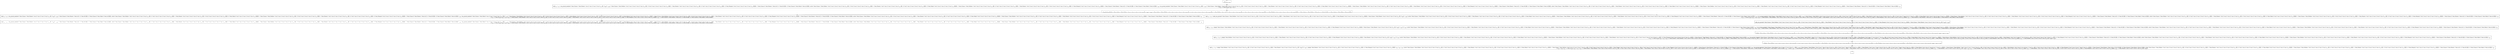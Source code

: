 digraph {
    graph [rankdir=TB
          ,bgcolor=transparent];
    node [shape=box
         ,fillcolor=white
         ,style=filled];
    0 [label=<O <BR/> neq(v<SUB>211</SUB>, v<SUB>211</SUB>)>];
    1 [label=<C <BR/> neq(v<SUB>217</SUB>, v<SUB>217</SUB>), non_ground_member(C Term [Clause C Term [Parent C Succ [C Succ [C Succ [C Succ [v<SUB>217</SUB>]]]] : [v<SUB>86</SUB>]] : v<SUB>128</SUB>], C Term [Clause C Term [Mother C Var [C Succ [C Succ [C Succ [C Succ [v<SUB>217</SUB>]]]]] : [C Var [C Succ [C Succ [C Succ [C Succ [v<SUB>217</SUB>]]]]]]] : C Term [Parent C Var [C Succ [C Succ [C Succ [C Succ [v<SUB>217</SUB>]]]]] : [C Var [C Succ [C Succ [C Succ [C Succ [v<SUB>217</SUB>]]]]]]] : [C Term [Female [C Var [C Succ [C Succ [C Succ [C Succ [v<SUB>217</SUB>]]]]]]]]] : C Term [Clause [C Term [Parent C Term [A []] : [C Term [B []]]]]] : [C Term [Clause [C Term [Male [C Term [A []]]]]]]), solve(C Term [Clause C Term [Father C Var [C Succ [C Succ [C Succ [C Succ [v<SUB>217</SUB>]]]]] : [C Var [C Succ [C Succ [C Succ [C Succ [v<SUB>217</SUB>]]]]]]] : C Term [Parent C Var [C Succ [C Succ [C Succ [C Succ [v<SUB>217</SUB>]]]]] : [C Var [C Succ [C Succ [C Succ [C Succ [v<SUB>217</SUB>]]]]]]] : [C Term [Male [C Var [C Succ [C Succ [C Succ [C Succ [v<SUB>217</SUB>]]]]]]]]] : C Term [Clause C Term [Mother C Var [C Succ [C Succ [C Succ [C Succ [v<SUB>217</SUB>]]]]] : [C Var [C Succ [C Succ [C Succ [C Succ [v<SUB>217</SUB>]]]]]]] : C Term [Parent C Var [C Succ [C Succ [C Succ [C Succ [v<SUB>217</SUB>]]]]] : [C Var [C Succ [C Succ [C Succ [C Succ [v<SUB>217</SUB>]]]]]]] : [C Term [Female [C Var [C Succ [C Succ [C Succ [C Succ [v<SUB>217</SUB>]]]]]]]]] : C Term [Clause [C Term [Parent C Term [A []] : [C Term [B []]]]]] : [C Term [Clause [C Term [Male [C Term [A []]]]]]], v<SUB>128</SUB>), non_ground_member(C Term [Clause C Term [Male [C Succ [C Succ [C Succ [C Succ [v<SUB>217</SUB>]]]]]] : v<SUB>133</SUB>], C Term [Clause C Term [Father C Var [C Succ [C Succ [C Succ [C Succ [v<SUB>217</SUB>]]]]] : [C Var [C Succ [C Succ [C Succ [C Succ [v<SUB>217</SUB>]]]]]]] : C Term [Parent C Var [C Succ [C Succ [C Succ [C Succ [v<SUB>217</SUB>]]]]] : [C Var [C Succ [C Succ [C Succ [C Succ [v<SUB>217</SUB>]]]]]]] : [C Term [Male [C Var [C Succ [C Succ [C Succ [C Succ [v<SUB>217</SUB>]]]]]]]]] : C Term [Clause C Term [Mother C Var [C Succ [C Succ [C Succ [C Succ [v<SUB>217</SUB>]]]]] : [C Var [C Succ [C Succ [C Succ [C Succ [v<SUB>217</SUB>]]]]]]] : C Term [Parent C Var [C Succ [C Succ [C Succ [C Succ [v<SUB>217</SUB>]]]]] : [C Var [C Succ [C Succ [C Succ [C Succ [v<SUB>217</SUB>]]]]]]] : [C Term [Female [C Var [C Succ [C Succ [C Succ [C Succ [v<SUB>217</SUB>]]]]]]]]] : C Term [Clause [C Term [Parent C Term [A []] : [C Term [B []]]]]] : [C Term [Clause [C Term [Male [C Term [A []]]]]]]), solve(C Term [Clause C Term [Father C Var [C Succ [C Succ [C Succ [C Succ [v<SUB>217</SUB>]]]]] : [C Var [C Succ [C Succ [C Succ [C Succ [v<SUB>217</SUB>]]]]]]] : C Term [Parent C Var [C Succ [C Succ [C Succ [C Succ [v<SUB>217</SUB>]]]]] : [C Var [C Succ [C Succ [C Succ [C Succ [v<SUB>217</SUB>]]]]]]] : [C Term [Male [C Var [C Succ [C Succ [C Succ [C Succ [v<SUB>217</SUB>]]]]]]]]] : C Term [Clause C Term [Mother C Var [C Succ [C Succ [C Succ [C Succ [v<SUB>217</SUB>]]]]] : [C Var [C Succ [C Succ [C Succ [C Succ [v<SUB>217</SUB>]]]]]]] : C Term [Parent C Var [C Succ [C Succ [C Succ [C Succ [v<SUB>217</SUB>]]]]] : [C Var [C Succ [C Succ [C Succ [C Succ [v<SUB>217</SUB>]]]]]]] : [C Term [Female [C Var [C Succ [C Succ [C Succ [C Succ [v<SUB>217</SUB>]]]]]]]]] : C Term [Clause [C Term [Parent C Term [A []] : [C Term [B []]]]]] : [C Term [Clause [C Term [Male [C Term [A []]]]]]], v<SUB>133</SUB>) <BR/>  [ v<SUB>211</SUB> &rarr; C Succ [v<SUB>216</SUB>], v<SUB>216</SUB> &rarr; v<SUB>217</SUB> ] >];
    2 [label=<O <BR/> non_ground_member(C Term [Clause C Term [Parent C Succ [C Succ [C Succ [C Succ [v<SUB>217</SUB>]]]] : [v<SUB>86</SUB>]] : v<SUB>128</SUB>], C Term [Clause C Term [Mother C Var [C Succ [C Succ [C Succ [C Succ [v<SUB>217</SUB>]]]]] : [C Var [C Succ [C Succ [C Succ [C Succ [v<SUB>217</SUB>]]]]]]] : C Term [Parent C Var [C Succ [C Succ [C Succ [C Succ [v<SUB>217</SUB>]]]]] : [C Var [C Succ [C Succ [C Succ [C Succ [v<SUB>217</SUB>]]]]]]] : [C Term [Female [C Var [C Succ [C Succ [C Succ [C Succ [v<SUB>217</SUB>]]]]]]]]] : C Term [Clause [C Term [Parent C Term [A []] : [C Term [B []]]]]] : [C Term [Clause [C Term [Male [C Term [A []]]]]]])>];
    3 [label=<C <BR/> neq(v<SUB>217</SUB>, v<SUB>217</SUB>), non_ground_member(C Term [Clause C Term [Parent C Succ [C Succ [C Succ [C Succ [v<SUB>217</SUB>]]]] : [v<SUB>86</SUB>]] : v<SUB>128</SUB>], C Term [Clause [C Term [Parent C Term [A []] : [C Term [B []]]]]] : [C Term [Clause [C Term [Male [C Term [A []]]]]]]), solve(C Term [Clause C Term [Father C Var [C Succ [C Succ [C Succ [C Succ [v<SUB>217</SUB>]]]]] : [C Var [C Succ [C Succ [C Succ [C Succ [v<SUB>217</SUB>]]]]]]] : C Term [Parent C Var [C Succ [C Succ [C Succ [C Succ [v<SUB>217</SUB>]]]]] : [C Var [C Succ [C Succ [C Succ [C Succ [v<SUB>217</SUB>]]]]]]] : [C Term [Male [C Var [C Succ [C Succ [C Succ [C Succ [v<SUB>217</SUB>]]]]]]]]] : C Term [Clause C Term [Mother C Var [C Succ [C Succ [C Succ [C Succ [v<SUB>217</SUB>]]]]] : [C Var [C Succ [C Succ [C Succ [C Succ [v<SUB>217</SUB>]]]]]]] : C Term [Parent C Var [C Succ [C Succ [C Succ [C Succ [v<SUB>217</SUB>]]]]] : [C Var [C Succ [C Succ [C Succ [C Succ [v<SUB>217</SUB>]]]]]]] : [C Term [Female [C Var [C Succ [C Succ [C Succ [C Succ [v<SUB>217</SUB>]]]]]]]]] : C Term [Clause [C Term [Parent C Term [A []] : [C Term [B []]]]]] : [C Term [Clause [C Term [Male [C Term [A []]]]]]], v<SUB>128</SUB>), non_ground_member(C Term [Clause C Term [Male [C Succ [C Succ [C Succ [C Succ [v<SUB>217</SUB>]]]]]] : v<SUB>133</SUB>], C Term [Clause C Term [Father C Var [C Succ [C Succ [C Succ [C Succ [v<SUB>217</SUB>]]]]] : [C Var [C Succ [C Succ [C Succ [C Succ [v<SUB>217</SUB>]]]]]]] : C Term [Parent C Var [C Succ [C Succ [C Succ [C Succ [v<SUB>217</SUB>]]]]] : [C Var [C Succ [C Succ [C Succ [C Succ [v<SUB>217</SUB>]]]]]]] : [C Term [Male [C Var [C Succ [C Succ [C Succ [C Succ [v<SUB>217</SUB>]]]]]]]]] : C Term [Clause C Term [Mother C Var [C Succ [C Succ [C Succ [C Succ [v<SUB>217</SUB>]]]]] : [C Var [C Succ [C Succ [C Succ [C Succ [v<SUB>217</SUB>]]]]]]] : C Term [Parent C Var [C Succ [C Succ [C Succ [C Succ [v<SUB>217</SUB>]]]]] : [C Var [C Succ [C Succ [C Succ [C Succ [v<SUB>217</SUB>]]]]]]] : [C Term [Female [C Var [C Succ [C Succ [C Succ [C Succ [v<SUB>217</SUB>]]]]]]]]] : C Term [Clause [C Term [Parent C Term [A []] : [C Term [B []]]]]] : [C Term [Clause [C Term [Male [C Term [A []]]]]]]), solve(C Term [Clause C Term [Father C Var [C Succ [C Succ [C Succ [C Succ [v<SUB>217</SUB>]]]]] : [C Var [C Succ [C Succ [C Succ [C Succ [v<SUB>217</SUB>]]]]]]] : C Term [Parent C Var [C Succ [C Succ [C Succ [C Succ [v<SUB>217</SUB>]]]]] : [C Var [C Succ [C Succ [C Succ [C Succ [v<SUB>217</SUB>]]]]]]] : [C Term [Male [C Var [C Succ [C Succ [C Succ [C Succ [v<SUB>217</SUB>]]]]]]]]] : C Term [Clause C Term [Mother C Var [C Succ [C Succ [C Succ [C Succ [v<SUB>217</SUB>]]]]] : [C Var [C Succ [C Succ [C Succ [C Succ [v<SUB>217</SUB>]]]]]]] : C Term [Parent C Var [C Succ [C Succ [C Succ [C Succ [v<SUB>217</SUB>]]]]] : [C Var [C Succ [C Succ [C Succ [C Succ [v<SUB>217</SUB>]]]]]]] : [C Term [Female [C Var [C Succ [C Succ [C Succ [C Succ [v<SUB>217</SUB>]]]]]]]]] : C Term [Clause [C Term [Parent C Term [A []] : [C Term [B []]]]]] : [C Term [Clause [C Term [Male [C Term [A []]]]]]], v<SUB>133</SUB>) <BR/>  [ v<SUB>211</SUB> &rarr; C Succ [v<SUB>216</SUB>], v<SUB>216</SUB> &rarr; v<SUB>217</SUB>, v<SUB>218</SUB> &rarr; C Term [Clause C Term [Mother C Var [C Succ [C Succ [C Succ [C Succ [v<SUB>217</SUB>]]]]] : [C Var [C Succ [C Succ [C Succ [C Succ [v<SUB>217</SUB>]]]]]]] : C Term [Parent C Var [C Succ [C Succ [C Succ [C Succ [v<SUB>217</SUB>]]]]] : [C Var [C Succ [C Succ [C Succ [C Succ [v<SUB>217</SUB>]]]]]]] : [C Term [Female [C Var [C Succ [C Succ [C Succ [C Succ [v<SUB>217</SUB>]]]]]]]]], v<SUB>219</SUB> &rarr; C Term [Clause [C Term [Parent C Term [A []] : [C Term [B []]]]]] : [C Term [Clause [C Term [Male [C Term [A []]]]]]] ] >];
    4 [label=<C <BR/> neq(v<SUB>217</SUB>, v<SUB>217</SUB>), make_non_ground(C Term [Clause C Term [Mother C Var [C Succ [C Succ [C Succ [C Succ [v<SUB>217</SUB>]]]]] : [C Var [C Succ [C Succ [C Succ [C Succ [v<SUB>217</SUB>]]]]]]] : C Term [Parent C Var [C Succ [C Succ [C Succ [C Succ [v<SUB>217</SUB>]]]]] : [C Var [C Succ [C Succ [C Succ [C Succ [v<SUB>217</SUB>]]]]]]] : [C Term [Female [C Var [C Succ [C Succ [C Succ [C Succ [v<SUB>217</SUB>]]]]]]]]], C Term [Clause C Term [Parent C Succ [C Succ [C Succ [C Succ [v<SUB>217</SUB>]]]] : [v<SUB>86</SUB>]] : v<SUB>128</SUB>]), solve(C Term [Clause C Term [Father C Var [C Succ [C Succ [C Succ [C Succ [v<SUB>217</SUB>]]]]] : [C Var [C Succ [C Succ [C Succ [C Succ [v<SUB>217</SUB>]]]]]]] : C Term [Parent C Var [C Succ [C Succ [C Succ [C Succ [v<SUB>217</SUB>]]]]] : [C Var [C Succ [C Succ [C Succ [C Succ [v<SUB>217</SUB>]]]]]]] : [C Term [Male [C Var [C Succ [C Succ [C Succ [C Succ [v<SUB>217</SUB>]]]]]]]]] : C Term [Clause C Term [Mother C Var [C Succ [C Succ [C Succ [C Succ [v<SUB>217</SUB>]]]]] : [C Var [C Succ [C Succ [C Succ [C Succ [v<SUB>217</SUB>]]]]]]] : C Term [Parent C Var [C Succ [C Succ [C Succ [C Succ [v<SUB>217</SUB>]]]]] : [C Var [C Succ [C Succ [C Succ [C Succ [v<SUB>217</SUB>]]]]]]] : [C Term [Female [C Var [C Succ [C Succ [C Succ [C Succ [v<SUB>217</SUB>]]]]]]]]] : C Term [Clause [C Term [Parent C Term [A []] : [C Term [B []]]]]] : [C Term [Clause [C Term [Male [C Term [A []]]]]]], v<SUB>128</SUB>), non_ground_member(C Term [Clause C Term [Male [C Succ [C Succ [C Succ [C Succ [v<SUB>217</SUB>]]]]]] : v<SUB>133</SUB>], C Term [Clause C Term [Father C Var [C Succ [C Succ [C Succ [C Succ [v<SUB>217</SUB>]]]]] : [C Var [C Succ [C Succ [C Succ [C Succ [v<SUB>217</SUB>]]]]]]] : C Term [Parent C Var [C Succ [C Succ [C Succ [C Succ [v<SUB>217</SUB>]]]]] : [C Var [C Succ [C Succ [C Succ [C Succ [v<SUB>217</SUB>]]]]]]] : [C Term [Male [C Var [C Succ [C Succ [C Succ [C Succ [v<SUB>217</SUB>]]]]]]]]] : C Term [Clause C Term [Mother C Var [C Succ [C Succ [C Succ [C Succ [v<SUB>217</SUB>]]]]] : [C Var [C Succ [C Succ [C Succ [C Succ [v<SUB>217</SUB>]]]]]]] : C Term [Parent C Var [C Succ [C Succ [C Succ [C Succ [v<SUB>217</SUB>]]]]] : [C Var [C Succ [C Succ [C Succ [C Succ [v<SUB>217</SUB>]]]]]]] : [C Term [Female [C Var [C Succ [C Succ [C Succ [C Succ [v<SUB>217</SUB>]]]]]]]]] : C Term [Clause [C Term [Parent C Term [A []] : [C Term [B []]]]]] : [C Term [Clause [C Term [Male [C Term [A []]]]]]]), solve(C Term [Clause C Term [Father C Var [C Succ [C Succ [C Succ [C Succ [v<SUB>217</SUB>]]]]] : [C Var [C Succ [C Succ [C Succ [C Succ [v<SUB>217</SUB>]]]]]]] : C Term [Parent C Var [C Succ [C Succ [C Succ [C Succ [v<SUB>217</SUB>]]]]] : [C Var [C Succ [C Succ [C Succ [C Succ [v<SUB>217</SUB>]]]]]]] : [C Term [Male [C Var [C Succ [C Succ [C Succ [C Succ [v<SUB>217</SUB>]]]]]]]]] : C Term [Clause C Term [Mother C Var [C Succ [C Succ [C Succ [C Succ [v<SUB>217</SUB>]]]]] : [C Var [C Succ [C Succ [C Succ [C Succ [v<SUB>217</SUB>]]]]]]] : C Term [Parent C Var [C Succ [C Succ [C Succ [C Succ [v<SUB>217</SUB>]]]]] : [C Var [C Succ [C Succ [C Succ [C Succ [v<SUB>217</SUB>]]]]]]] : [C Term [Female [C Var [C Succ [C Succ [C Succ [C Succ [v<SUB>217</SUB>]]]]]]]]] : C Term [Clause [C Term [Parent C Term [A []] : [C Term [B []]]]]] : [C Term [Clause [C Term [Male [C Term [A []]]]]]], v<SUB>133</SUB>) <BR/>  [ v<SUB>211</SUB> &rarr; C Succ [v<SUB>216</SUB>], v<SUB>216</SUB> &rarr; v<SUB>217</SUB>, v<SUB>218</SUB> &rarr; C Term [Clause C Term [Mother C Var [C Succ [C Succ [C Succ [C Succ [v<SUB>217</SUB>]]]]] : [C Var [C Succ [C Succ [C Succ [C Succ [v<SUB>217</SUB>]]]]]]] : C Term [Parent C Var [C Succ [C Succ [C Succ [C Succ [v<SUB>217</SUB>]]]]] : [C Var [C Succ [C Succ [C Succ [C Succ [v<SUB>217</SUB>]]]]]]] : [C Term [Female [C Var [C Succ [C Succ [C Succ [C Succ [v<SUB>217</SUB>]]]]]]]]], v<SUB>219</SUB> &rarr; C Term [Clause [C Term [Parent C Term [A []] : [C Term [B []]]]]] : [C Term [Clause [C Term [Male [C Term [A []]]]]]] ] >];
    5 [label=<Leaf <BR/> neq(v<SUB>217</SUB>, v<SUB>217</SUB>), non_ground_member(C Term [Clause C Term [Parent C Succ [C Succ [C Succ [C Succ [v<SUB>217</SUB>]]]] : [v<SUB>86</SUB>]] : v<SUB>128</SUB>], C Term [Clause [C Term [Parent C Term [A []] : [C Term [B []]]]]] : [C Term [Clause [C Term [Male [C Term [A []]]]]]]), solve(C Term [Clause C Term [Father C Var [C Succ [C Succ [C Succ [C Succ [v<SUB>217</SUB>]]]]] : [C Var [C Succ [C Succ [C Succ [C Succ [v<SUB>217</SUB>]]]]]]] : C Term [Parent C Var [C Succ [C Succ [C Succ [C Succ [v<SUB>217</SUB>]]]]] : [C Var [C Succ [C Succ [C Succ [C Succ [v<SUB>217</SUB>]]]]]]] : [C Term [Male [C Var [C Succ [C Succ [C Succ [C Succ [v<SUB>217</SUB>]]]]]]]]] : C Term [Clause C Term [Mother C Var [C Succ [C Succ [C Succ [C Succ [v<SUB>217</SUB>]]]]] : [C Var [C Succ [C Succ [C Succ [C Succ [v<SUB>217</SUB>]]]]]]] : C Term [Parent C Var [C Succ [C Succ [C Succ [C Succ [v<SUB>217</SUB>]]]]] : [C Var [C Succ [C Succ [C Succ [C Succ [v<SUB>217</SUB>]]]]]]] : [C Term [Female [C Var [C Succ [C Succ [C Succ [C Succ [v<SUB>217</SUB>]]]]]]]]] : C Term [Clause [C Term [Parent C Term [A []] : [C Term [B []]]]]] : [C Term [Clause [C Term [Male [C Term [A []]]]]]], v<SUB>128</SUB>), non_ground_member(C Term [Clause C Term [Male [C Succ [C Succ [C Succ [C Succ [v<SUB>217</SUB>]]]]]] : v<SUB>133</SUB>], C Term [Clause C Term [Father C Var [C Succ [C Succ [C Succ [C Succ [v<SUB>217</SUB>]]]]] : [C Var [C Succ [C Succ [C Succ [C Succ [v<SUB>217</SUB>]]]]]]] : C Term [Parent C Var [C Succ [C Succ [C Succ [C Succ [v<SUB>217</SUB>]]]]] : [C Var [C Succ [C Succ [C Succ [C Succ [v<SUB>217</SUB>]]]]]]] : [C Term [Male [C Var [C Succ [C Succ [C Succ [C Succ [v<SUB>217</SUB>]]]]]]]]] : C Term [Clause C Term [Mother C Var [C Succ [C Succ [C Succ [C Succ [v<SUB>217</SUB>]]]]] : [C Var [C Succ [C Succ [C Succ [C Succ [v<SUB>217</SUB>]]]]]]] : C Term [Parent C Var [C Succ [C Succ [C Succ [C Succ [v<SUB>217</SUB>]]]]] : [C Var [C Succ [C Succ [C Succ [C Succ [v<SUB>217</SUB>]]]]]]] : [C Term [Female [C Var [C Succ [C Succ [C Succ [C Succ [v<SUB>217</SUB>]]]]]]]]] : C Term [Clause [C Term [Parent C Term [A []] : [C Term [B []]]]]] : [C Term [Clause [C Term [Male [C Term [A []]]]]]]), solve(C Term [Clause C Term [Father C Var [C Succ [C Succ [C Succ [C Succ [v<SUB>217</SUB>]]]]] : [C Var [C Succ [C Succ [C Succ [C Succ [v<SUB>217</SUB>]]]]]]] : C Term [Parent C Var [C Succ [C Succ [C Succ [C Succ [v<SUB>217</SUB>]]]]] : [C Var [C Succ [C Succ [C Succ [C Succ [v<SUB>217</SUB>]]]]]]] : [C Term [Male [C Var [C Succ [C Succ [C Succ [C Succ [v<SUB>217</SUB>]]]]]]]]] : C Term [Clause C Term [Mother C Var [C Succ [C Succ [C Succ [C Succ [v<SUB>217</SUB>]]]]] : [C Var [C Succ [C Succ [C Succ [C Succ [v<SUB>217</SUB>]]]]]]] : C Term [Parent C Var [C Succ [C Succ [C Succ [C Succ [v<SUB>217</SUB>]]]]] : [C Var [C Succ [C Succ [C Succ [C Succ [v<SUB>217</SUB>]]]]]]] : [C Term [Female [C Var [C Succ [C Succ [C Succ [C Succ [v<SUB>217</SUB>]]]]]]]]] : C Term [Clause [C Term [Parent C Term [A []] : [C Term [B []]]]]] : [C Term [Clause [C Term [Male [C Term [A []]]]]]], v<SUB>133</SUB>) <BR/>  [ v<SUB>211</SUB> &rarr; C Succ [v<SUB>216</SUB>], v<SUB>216</SUB> &rarr; v<SUB>217</SUB>, v<SUB>218</SUB> &rarr; C Term [Clause C Term [Mother C Var [C Succ [C Succ [C Succ [C Succ [v<SUB>217</SUB>]]]]] : [C Var [C Succ [C Succ [C Succ [C Succ [v<SUB>217</SUB>]]]]]]] : C Term [Parent C Var [C Succ [C Succ [C Succ [C Succ [v<SUB>217</SUB>]]]]] : [C Var [C Succ [C Succ [C Succ [C Succ [v<SUB>217</SUB>]]]]]]] : [C Term [Female [C Var [C Succ [C Succ [C Succ [C Succ [v<SUB>217</SUB>]]]]]]]]], v<SUB>219</SUB> &rarr; C Term [Clause [C Term [Parent C Term [A []] : [C Term [B []]]]]] : [C Term [Clause [C Term [Male [C Term [A []]]]]]] ] >];
    6 [label=<O <BR/> make_non_ground(C Term [Clause C Term [Mother C Var [C Succ [C Succ [C Succ [C Succ [v<SUB>217</SUB>]]]]] : [C Var [C Succ [C Succ [C Succ [C Succ [v<SUB>217</SUB>]]]]]]] : C Term [Parent C Var [C Succ [C Succ [C Succ [C Succ [v<SUB>217</SUB>]]]]] : [C Var [C Succ [C Succ [C Succ [C Succ [v<SUB>217</SUB>]]]]]]] : [C Term [Female [C Var [C Succ [C Succ [C Succ [C Succ [v<SUB>217</SUB>]]]]]]]]], C Term [Clause C Term [Parent C Succ [C Succ [C Succ [C Succ [v<SUB>217</SUB>]]]] : [v<SUB>86</SUB>]] : v<SUB>128</SUB>])>];
    7 [label=<C <BR/> neq(v<SUB>217</SUB>, v<SUB>217</SUB>), mkng(C Term [Clause C Term [Mother C Var [C Succ [C Succ [C Succ [C Succ [v<SUB>217</SUB>]]]]] : [C Var [C Succ [C Succ [C Succ [C Succ [v<SUB>217</SUB>]]]]]]] : C Term [Parent C Var [C Succ [C Succ [C Succ [C Succ [v<SUB>217</SUB>]]]]] : [C Var [C Succ [C Succ [C Succ [C Succ [v<SUB>217</SUB>]]]]]]] : [C Term [Female [C Var [C Succ [C Succ [C Succ [C Succ [v<SUB>217</SUB>]]]]]]]]], C Term [Clause C Term [Parent C Succ [C Succ [C Succ [C Succ [v<SUB>217</SUB>]]]] : [v<SUB>86</SUB>]] : v<SUB>128</SUB>], [], v<SUB>220</SUB>), solve(C Term [Clause C Term [Father C Var [C Succ [C Succ [C Succ [C Succ [v<SUB>217</SUB>]]]]] : [C Var [C Succ [C Succ [C Succ [C Succ [v<SUB>217</SUB>]]]]]]] : C Term [Parent C Var [C Succ [C Succ [C Succ [C Succ [v<SUB>217</SUB>]]]]] : [C Var [C Succ [C Succ [C Succ [C Succ [v<SUB>217</SUB>]]]]]]] : [C Term [Male [C Var [C Succ [C Succ [C Succ [C Succ [v<SUB>217</SUB>]]]]]]]]] : C Term [Clause C Term [Mother C Var [C Succ [C Succ [C Succ [C Succ [v<SUB>217</SUB>]]]]] : [C Var [C Succ [C Succ [C Succ [C Succ [v<SUB>217</SUB>]]]]]]] : C Term [Parent C Var [C Succ [C Succ [C Succ [C Succ [v<SUB>217</SUB>]]]]] : [C Var [C Succ [C Succ [C Succ [C Succ [v<SUB>217</SUB>]]]]]]] : [C Term [Female [C Var [C Succ [C Succ [C Succ [C Succ [v<SUB>217</SUB>]]]]]]]]] : C Term [Clause [C Term [Parent C Term [A []] : [C Term [B []]]]]] : [C Term [Clause [C Term [Male [C Term [A []]]]]]], v<SUB>128</SUB>), non_ground_member(C Term [Clause C Term [Male [C Succ [C Succ [C Succ [C Succ [v<SUB>217</SUB>]]]]]] : v<SUB>133</SUB>], C Term [Clause C Term [Father C Var [C Succ [C Succ [C Succ [C Succ [v<SUB>217</SUB>]]]]] : [C Var [C Succ [C Succ [C Succ [C Succ [v<SUB>217</SUB>]]]]]]] : C Term [Parent C Var [C Succ [C Succ [C Succ [C Succ [v<SUB>217</SUB>]]]]] : [C Var [C Succ [C Succ [C Succ [C Succ [v<SUB>217</SUB>]]]]]]] : [C Term [Male [C Var [C Succ [C Succ [C Succ [C Succ [v<SUB>217</SUB>]]]]]]]]] : C Term [Clause C Term [Mother C Var [C Succ [C Succ [C Succ [C Succ [v<SUB>217</SUB>]]]]] : [C Var [C Succ [C Succ [C Succ [C Succ [v<SUB>217</SUB>]]]]]]] : C Term [Parent C Var [C Succ [C Succ [C Succ [C Succ [v<SUB>217</SUB>]]]]] : [C Var [C Succ [C Succ [C Succ [C Succ [v<SUB>217</SUB>]]]]]]] : [C Term [Female [C Var [C Succ [C Succ [C Succ [C Succ [v<SUB>217</SUB>]]]]]]]]] : C Term [Clause [C Term [Parent C Term [A []] : [C Term [B []]]]]] : [C Term [Clause [C Term [Male [C Term [A []]]]]]]), solve(C Term [Clause C Term [Father C Var [C Succ [C Succ [C Succ [C Succ [v<SUB>217</SUB>]]]]] : [C Var [C Succ [C Succ [C Succ [C Succ [v<SUB>217</SUB>]]]]]]] : C Term [Parent C Var [C Succ [C Succ [C Succ [C Succ [v<SUB>217</SUB>]]]]] : [C Var [C Succ [C Succ [C Succ [C Succ [v<SUB>217</SUB>]]]]]]] : [C Term [Male [C Var [C Succ [C Succ [C Succ [C Succ [v<SUB>217</SUB>]]]]]]]]] : C Term [Clause C Term [Mother C Var [C Succ [C Succ [C Succ [C Succ [v<SUB>217</SUB>]]]]] : [C Var [C Succ [C Succ [C Succ [C Succ [v<SUB>217</SUB>]]]]]]] : C Term [Parent C Var [C Succ [C Succ [C Succ [C Succ [v<SUB>217</SUB>]]]]] : [C Var [C Succ [C Succ [C Succ [C Succ [v<SUB>217</SUB>]]]]]]] : [C Term [Female [C Var [C Succ [C Succ [C Succ [C Succ [v<SUB>217</SUB>]]]]]]]]] : C Term [Clause [C Term [Parent C Term [A []] : [C Term [B []]]]]] : [C Term [Clause [C Term [Male [C Term [A []]]]]]], v<SUB>133</SUB>) <BR/>  [ v<SUB>211</SUB> &rarr; C Succ [v<SUB>216</SUB>], v<SUB>216</SUB> &rarr; v<SUB>217</SUB>, v<SUB>218</SUB> &rarr; C Term [Clause C Term [Mother C Var [C Succ [C Succ [C Succ [C Succ [v<SUB>217</SUB>]]]]] : [C Var [C Succ [C Succ [C Succ [C Succ [v<SUB>217</SUB>]]]]]]] : C Term [Parent C Var [C Succ [C Succ [C Succ [C Succ [v<SUB>217</SUB>]]]]] : [C Var [C Succ [C Succ [C Succ [C Succ [v<SUB>217</SUB>]]]]]]] : [C Term [Female [C Var [C Succ [C Succ [C Succ [C Succ [v<SUB>217</SUB>]]]]]]]]], v<SUB>219</SUB> &rarr; C Term [Clause [C Term [Parent C Term [A []] : [C Term [B []]]]]] : [C Term [Clause [C Term [Male [C Term [A []]]]]]] ] >];
    8 [label=<O <BR/> mkng(C Term [Clause C Term [Mother C Var [C Succ [C Succ [C Succ [C Succ [v<SUB>217</SUB>]]]]] : [C Var [C Succ [C Succ [C Succ [C Succ [v<SUB>217</SUB>]]]]]]] : C Term [Parent C Var [C Succ [C Succ [C Succ [C Succ [v<SUB>217</SUB>]]]]] : [C Var [C Succ [C Succ [C Succ [C Succ [v<SUB>217</SUB>]]]]]]] : [C Term [Female [C Var [C Succ [C Succ [C Succ [C Succ [v<SUB>217</SUB>]]]]]]]]], C Term [Clause C Term [Parent C Succ [C Succ [C Succ [C Succ [v<SUB>217</SUB>]]]] : [v<SUB>86</SUB>]] : v<SUB>128</SUB>], [], v<SUB>220</SUB>)>];
    9 [label=<C <BR/> neq(v<SUB>217</SUB>, v<SUB>217</SUB>), l_mkng(C Term [Mother C Var [C Succ [C Succ [C Succ [C Succ [v<SUB>217</SUB>]]]]] : [C Var [C Succ [C Succ [C Succ [C Succ [v<SUB>217</SUB>]]]]]]] : C Term [Parent C Var [C Succ [C Succ [C Succ [C Succ [v<SUB>217</SUB>]]]]] : [C Var [C Succ [C Succ [C Succ [C Succ [v<SUB>217</SUB>]]]]]]] : [C Term [Female [C Var [C Succ [C Succ [C Succ [C Succ [v<SUB>217</SUB>]]]]]]]], C Term [Parent C Succ [C Succ [C Succ [C Succ [v<SUB>217</SUB>]]]] : [v<SUB>86</SUB>]] : v<SUB>128</SUB>, [], v<SUB>220</SUB>), solve(C Term [Clause C Term [Father C Var [C Succ [C Succ [C Succ [C Succ [v<SUB>217</SUB>]]]]] : [C Var [C Succ [C Succ [C Succ [C Succ [v<SUB>217</SUB>]]]]]]] : C Term [Parent C Var [C Succ [C Succ [C Succ [C Succ [v<SUB>217</SUB>]]]]] : [C Var [C Succ [C Succ [C Succ [C Succ [v<SUB>217</SUB>]]]]]]] : [C Term [Male [C Var [C Succ [C Succ [C Succ [C Succ [v<SUB>217</SUB>]]]]]]]]] : C Term [Clause C Term [Mother C Var [C Succ [C Succ [C Succ [C Succ [v<SUB>217</SUB>]]]]] : [C Var [C Succ [C Succ [C Succ [C Succ [v<SUB>217</SUB>]]]]]]] : C Term [Parent C Var [C Succ [C Succ [C Succ [C Succ [v<SUB>217</SUB>]]]]] : [C Var [C Succ [C Succ [C Succ [C Succ [v<SUB>217</SUB>]]]]]]] : [C Term [Female [C Var [C Succ [C Succ [C Succ [C Succ [v<SUB>217</SUB>]]]]]]]]] : C Term [Clause [C Term [Parent C Term [A []] : [C Term [B []]]]]] : [C Term [Clause [C Term [Male [C Term [A []]]]]]], v<SUB>128</SUB>), non_ground_member(C Term [Clause C Term [Male [C Succ [C Succ [C Succ [C Succ [v<SUB>217</SUB>]]]]]] : v<SUB>133</SUB>], C Term [Clause C Term [Father C Var [C Succ [C Succ [C Succ [C Succ [v<SUB>217</SUB>]]]]] : [C Var [C Succ [C Succ [C Succ [C Succ [v<SUB>217</SUB>]]]]]]] : C Term [Parent C Var [C Succ [C Succ [C Succ [C Succ [v<SUB>217</SUB>]]]]] : [C Var [C Succ [C Succ [C Succ [C Succ [v<SUB>217</SUB>]]]]]]] : [C Term [Male [C Var [C Succ [C Succ [C Succ [C Succ [v<SUB>217</SUB>]]]]]]]]] : C Term [Clause C Term [Mother C Var [C Succ [C Succ [C Succ [C Succ [v<SUB>217</SUB>]]]]] : [C Var [C Succ [C Succ [C Succ [C Succ [v<SUB>217</SUB>]]]]]]] : C Term [Parent C Var [C Succ [C Succ [C Succ [C Succ [v<SUB>217</SUB>]]]]] : [C Var [C Succ [C Succ [C Succ [C Succ [v<SUB>217</SUB>]]]]]]] : [C Term [Female [C Var [C Succ [C Succ [C Succ [C Succ [v<SUB>217</SUB>]]]]]]]]] : C Term [Clause [C Term [Parent C Term [A []] : [C Term [B []]]]]] : [C Term [Clause [C Term [Male [C Term [A []]]]]]]), solve(C Term [Clause C Term [Father C Var [C Succ [C Succ [C Succ [C Succ [v<SUB>217</SUB>]]]]] : [C Var [C Succ [C Succ [C Succ [C Succ [v<SUB>217</SUB>]]]]]]] : C Term [Parent C Var [C Succ [C Succ [C Succ [C Succ [v<SUB>217</SUB>]]]]] : [C Var [C Succ [C Succ [C Succ [C Succ [v<SUB>217</SUB>]]]]]]] : [C Term [Male [C Var [C Succ [C Succ [C Succ [C Succ [v<SUB>217</SUB>]]]]]]]]] : C Term [Clause C Term [Mother C Var [C Succ [C Succ [C Succ [C Succ [v<SUB>217</SUB>]]]]] : [C Var [C Succ [C Succ [C Succ [C Succ [v<SUB>217</SUB>]]]]]]] : C Term [Parent C Var [C Succ [C Succ [C Succ [C Succ [v<SUB>217</SUB>]]]]] : [C Var [C Succ [C Succ [C Succ [C Succ [v<SUB>217</SUB>]]]]]]] : [C Term [Female [C Var [C Succ [C Succ [C Succ [C Succ [v<SUB>217</SUB>]]]]]]]]] : C Term [Clause [C Term [Parent C Term [A []] : [C Term [B []]]]]] : [C Term [Clause [C Term [Male [C Term [A []]]]]]], v<SUB>133</SUB>) <BR/>  [ v<SUB>211</SUB> &rarr; C Succ [v<SUB>216</SUB>], v<SUB>216</SUB> &rarr; v<SUB>217</SUB>, v<SUB>218</SUB> &rarr; C Term [Clause C Term [Mother C Var [C Succ [C Succ [C Succ [C Succ [v<SUB>217</SUB>]]]]] : [C Var [C Succ [C Succ [C Succ [C Succ [v<SUB>217</SUB>]]]]]]] : C Term [Parent C Var [C Succ [C Succ [C Succ [C Succ [v<SUB>217</SUB>]]]]] : [C Var [C Succ [C Succ [C Succ [C Succ [v<SUB>217</SUB>]]]]]]] : [C Term [Female [C Var [C Succ [C Succ [C Succ [C Succ [v<SUB>217</SUB>]]]]]]]]], v<SUB>219</SUB> &rarr; C Term [Clause [C Term [Parent C Term [A []] : [C Term [B []]]]]] : [C Term [Clause [C Term [Male [C Term [A []]]]]]], v<SUB>229</SUB> &rarr; Clause, v<SUB>230</SUB> &rarr; C Term [Mother C Var [C Succ [C Succ [C Succ [C Succ [v<SUB>217</SUB>]]]]] : [C Var [C Succ [C Succ [C Succ [C Succ [v<SUB>217</SUB>]]]]]]] : C Term [Parent C Var [C Succ [C Succ [C Succ [C Succ [v<SUB>217</SUB>]]]]] : [C Var [C Succ [C Succ [C Succ [C Succ [v<SUB>217</SUB>]]]]]]] : [C Term [Female [C Var [C Succ [C Succ [C Succ [C Succ [v<SUB>217</SUB>]]]]]]]], v<SUB>231</SUB> &rarr; C Term [Parent C Succ [C Succ [C Succ [C Succ [v<SUB>217</SUB>]]]] : [v<SUB>86</SUB>]] : v<SUB>128</SUB> ] >];
    10 [label=<O <BR/> l_mkng(C Term [Mother C Var [C Succ [C Succ [C Succ [C Succ [v<SUB>217</SUB>]]]]] : [C Var [C Succ [C Succ [C Succ [C Succ [v<SUB>217</SUB>]]]]]]] : C Term [Parent C Var [C Succ [C Succ [C Succ [C Succ [v<SUB>217</SUB>]]]]] : [C Var [C Succ [C Succ [C Succ [C Succ [v<SUB>217</SUB>]]]]]]] : [C Term [Female [C Var [C Succ [C Succ [C Succ [C Succ [v<SUB>217</SUB>]]]]]]]], C Term [Parent C Succ [C Succ [C Succ [C Succ [v<SUB>217</SUB>]]]] : [v<SUB>86</SUB>]] : v<SUB>128</SUB>, [], v<SUB>220</SUB>)>];
    11 [label=<C <BR/> neq(v<SUB>217</SUB>, v<SUB>217</SUB>), mkng(C Term [Mother C Var [C Succ [C Succ [C Succ [C Succ [v<SUB>217</SUB>]]]]] : [C Var [C Succ [C Succ [C Succ [C Succ [v<SUB>217</SUB>]]]]]]], C Term [Parent C Succ [C Succ [C Succ [C Succ [v<SUB>217</SUB>]]]] : [v<SUB>86</SUB>]], [], v<SUB>236</SUB>), l_mkng(C Term [Parent C Var [C Succ [C Succ [C Succ [C Succ [v<SUB>217</SUB>]]]]] : [C Var [C Succ [C Succ [C Succ [C Succ [v<SUB>217</SUB>]]]]]]] : [C Term [Female [C Var [C Succ [C Succ [C Succ [C Succ [v<SUB>217</SUB>]]]]]]]], v<SUB>235</SUB>, v<SUB>236</SUB>, v<SUB>220</SUB>), solve(C Term [Clause C Term [Father C Var [C Succ [C Succ [C Succ [C Succ [v<SUB>217</SUB>]]]]] : [C Var [C Succ [C Succ [C Succ [C Succ [v<SUB>217</SUB>]]]]]]] : C Term [Parent C Var [C Succ [C Succ [C Succ [C Succ [v<SUB>217</SUB>]]]]] : [C Var [C Succ [C Succ [C Succ [C Succ [v<SUB>217</SUB>]]]]]]] : [C Term [Male [C Var [C Succ [C Succ [C Succ [C Succ [v<SUB>217</SUB>]]]]]]]]] : C Term [Clause C Term [Mother C Var [C Succ [C Succ [C Succ [C Succ [v<SUB>217</SUB>]]]]] : [C Var [C Succ [C Succ [C Succ [C Succ [v<SUB>217</SUB>]]]]]]] : C Term [Parent C Var [C Succ [C Succ [C Succ [C Succ [v<SUB>217</SUB>]]]]] : [C Var [C Succ [C Succ [C Succ [C Succ [v<SUB>217</SUB>]]]]]]] : [C Term [Female [C Var [C Succ [C Succ [C Succ [C Succ [v<SUB>217</SUB>]]]]]]]]] : C Term [Clause [C Term [Parent C Term [A []] : [C Term [B []]]]]] : [C Term [Clause [C Term [Male [C Term [A []]]]]]], v<SUB>235</SUB>), non_ground_member(C Term [Clause C Term [Male [C Succ [C Succ [C Succ [C Succ [v<SUB>217</SUB>]]]]]] : v<SUB>133</SUB>], C Term [Clause C Term [Father C Var [C Succ [C Succ [C Succ [C Succ [v<SUB>217</SUB>]]]]] : [C Var [C Succ [C Succ [C Succ [C Succ [v<SUB>217</SUB>]]]]]]] : C Term [Parent C Var [C Succ [C Succ [C Succ [C Succ [v<SUB>217</SUB>]]]]] : [C Var [C Succ [C Succ [C Succ [C Succ [v<SUB>217</SUB>]]]]]]] : [C Term [Male [C Var [C Succ [C Succ [C Succ [C Succ [v<SUB>217</SUB>]]]]]]]]] : C Term [Clause C Term [Mother C Var [C Succ [C Succ [C Succ [C Succ [v<SUB>217</SUB>]]]]] : [C Var [C Succ [C Succ [C Succ [C Succ [v<SUB>217</SUB>]]]]]]] : C Term [Parent C Var [C Succ [C Succ [C Succ [C Succ [v<SUB>217</SUB>]]]]] : [C Var [C Succ [C Succ [C Succ [C Succ [v<SUB>217</SUB>]]]]]]] : [C Term [Female [C Var [C Succ [C Succ [C Succ [C Succ [v<SUB>217</SUB>]]]]]]]]] : C Term [Clause [C Term [Parent C Term [A []] : [C Term [B []]]]]] : [C Term [Clause [C Term [Male [C Term [A []]]]]]]), solve(C Term [Clause C Term [Father C Var [C Succ [C Succ [C Succ [C Succ [v<SUB>217</SUB>]]]]] : [C Var [C Succ [C Succ [C Succ [C Succ [v<SUB>217</SUB>]]]]]]] : C Term [Parent C Var [C Succ [C Succ [C Succ [C Succ [v<SUB>217</SUB>]]]]] : [C Var [C Succ [C Succ [C Succ [C Succ [v<SUB>217</SUB>]]]]]]] : [C Term [Male [C Var [C Succ [C Succ [C Succ [C Succ [v<SUB>217</SUB>]]]]]]]]] : C Term [Clause C Term [Mother C Var [C Succ [C Succ [C Succ [C Succ [v<SUB>217</SUB>]]]]] : [C Var [C Succ [C Succ [C Succ [C Succ [v<SUB>217</SUB>]]]]]]] : C Term [Parent C Var [C Succ [C Succ [C Succ [C Succ [v<SUB>217</SUB>]]]]] : [C Var [C Succ [C Succ [C Succ [C Succ [v<SUB>217</SUB>]]]]]]] : [C Term [Female [C Var [C Succ [C Succ [C Succ [C Succ [v<SUB>217</SUB>]]]]]]]]] : C Term [Clause [C Term [Parent C Term [A []] : [C Term [B []]]]]] : [C Term [Clause [C Term [Male [C Term [A []]]]]]], v<SUB>133</SUB>) <BR/>  [ v<SUB>128</SUB> &rarr; v<SUB>235</SUB>, v<SUB>211</SUB> &rarr; C Succ [v<SUB>216</SUB>], v<SUB>216</SUB> &rarr; v<SUB>217</SUB>, v<SUB>218</SUB> &rarr; C Term [Clause C Term [Mother C Var [C Succ [C Succ [C Succ [C Succ [v<SUB>217</SUB>]]]]] : [C Var [C Succ [C Succ [C Succ [C Succ [v<SUB>217</SUB>]]]]]]] : C Term [Parent C Var [C Succ [C Succ [C Succ [C Succ [v<SUB>217</SUB>]]]]] : [C Var [C Succ [C Succ [C Succ [C Succ [v<SUB>217</SUB>]]]]]]] : [C Term [Female [C Var [C Succ [C Succ [C Succ [C Succ [v<SUB>217</SUB>]]]]]]]]], v<SUB>219</SUB> &rarr; C Term [Clause [C Term [Parent C Term [A []] : [C Term [B []]]]]] : [C Term [Clause [C Term [Male [C Term [A []]]]]]], v<SUB>229</SUB> &rarr; Clause, v<SUB>230</SUB> &rarr; C Term [Mother C Var [C Succ [C Succ [C Succ [C Succ [v<SUB>217</SUB>]]]]] : [C Var [C Succ [C Succ [C Succ [C Succ [v<SUB>217</SUB>]]]]]]] : C Term [Parent C Var [C Succ [C Succ [C Succ [C Succ [v<SUB>217</SUB>]]]]] : [C Var [C Succ [C Succ [C Succ [C Succ [v<SUB>217</SUB>]]]]]]] : [C Term [Female [C Var [C Succ [C Succ [C Succ [C Succ [v<SUB>217</SUB>]]]]]]]], v<SUB>231</SUB> &rarr; C Term [Parent C Succ [C Succ [C Succ [C Succ [v<SUB>217</SUB>]]]] : [v<SUB>86</SUB>]] : v<SUB>128</SUB>, v<SUB>232</SUB> &rarr; C Term [Mother C Var [C Succ [C Succ [C Succ [C Succ [v<SUB>217</SUB>]]]]] : [C Var [C Succ [C Succ [C Succ [C Succ [v<SUB>217</SUB>]]]]]]], v<SUB>233</SUB> &rarr; C Term [Parent C Var [C Succ [C Succ [C Succ [C Succ [v<SUB>217</SUB>]]]]] : [C Var [C Succ [C Succ [C Succ [C Succ [v<SUB>217</SUB>]]]]]]] : [C Term [Female [C Var [C Succ [C Succ [C Succ [C Succ [v<SUB>217</SUB>]]]]]]]], v<SUB>234</SUB> &rarr; C Term [Parent C Succ [C Succ [C Succ [C Succ [v<SUB>217</SUB>]]]] : [v<SUB>86</SUB>]] ] >];
    12 [label=<_|_>];
    0 -> 1 [label=""];
    1 -> 2 [label=""];
    2 -> 3 [label=""];
    2 -> 4 [label=""];
    3 -> 5 [label=""];
    4 -> 6 [label=""];
    6 -> 7 [label=""];
    7 -> 8 [label=""];
    8 -> 9 [label=""];
    9 -> 10 [label=""];
    10 -> 11 [label=""];
    11 -> 12 [label=""];
}